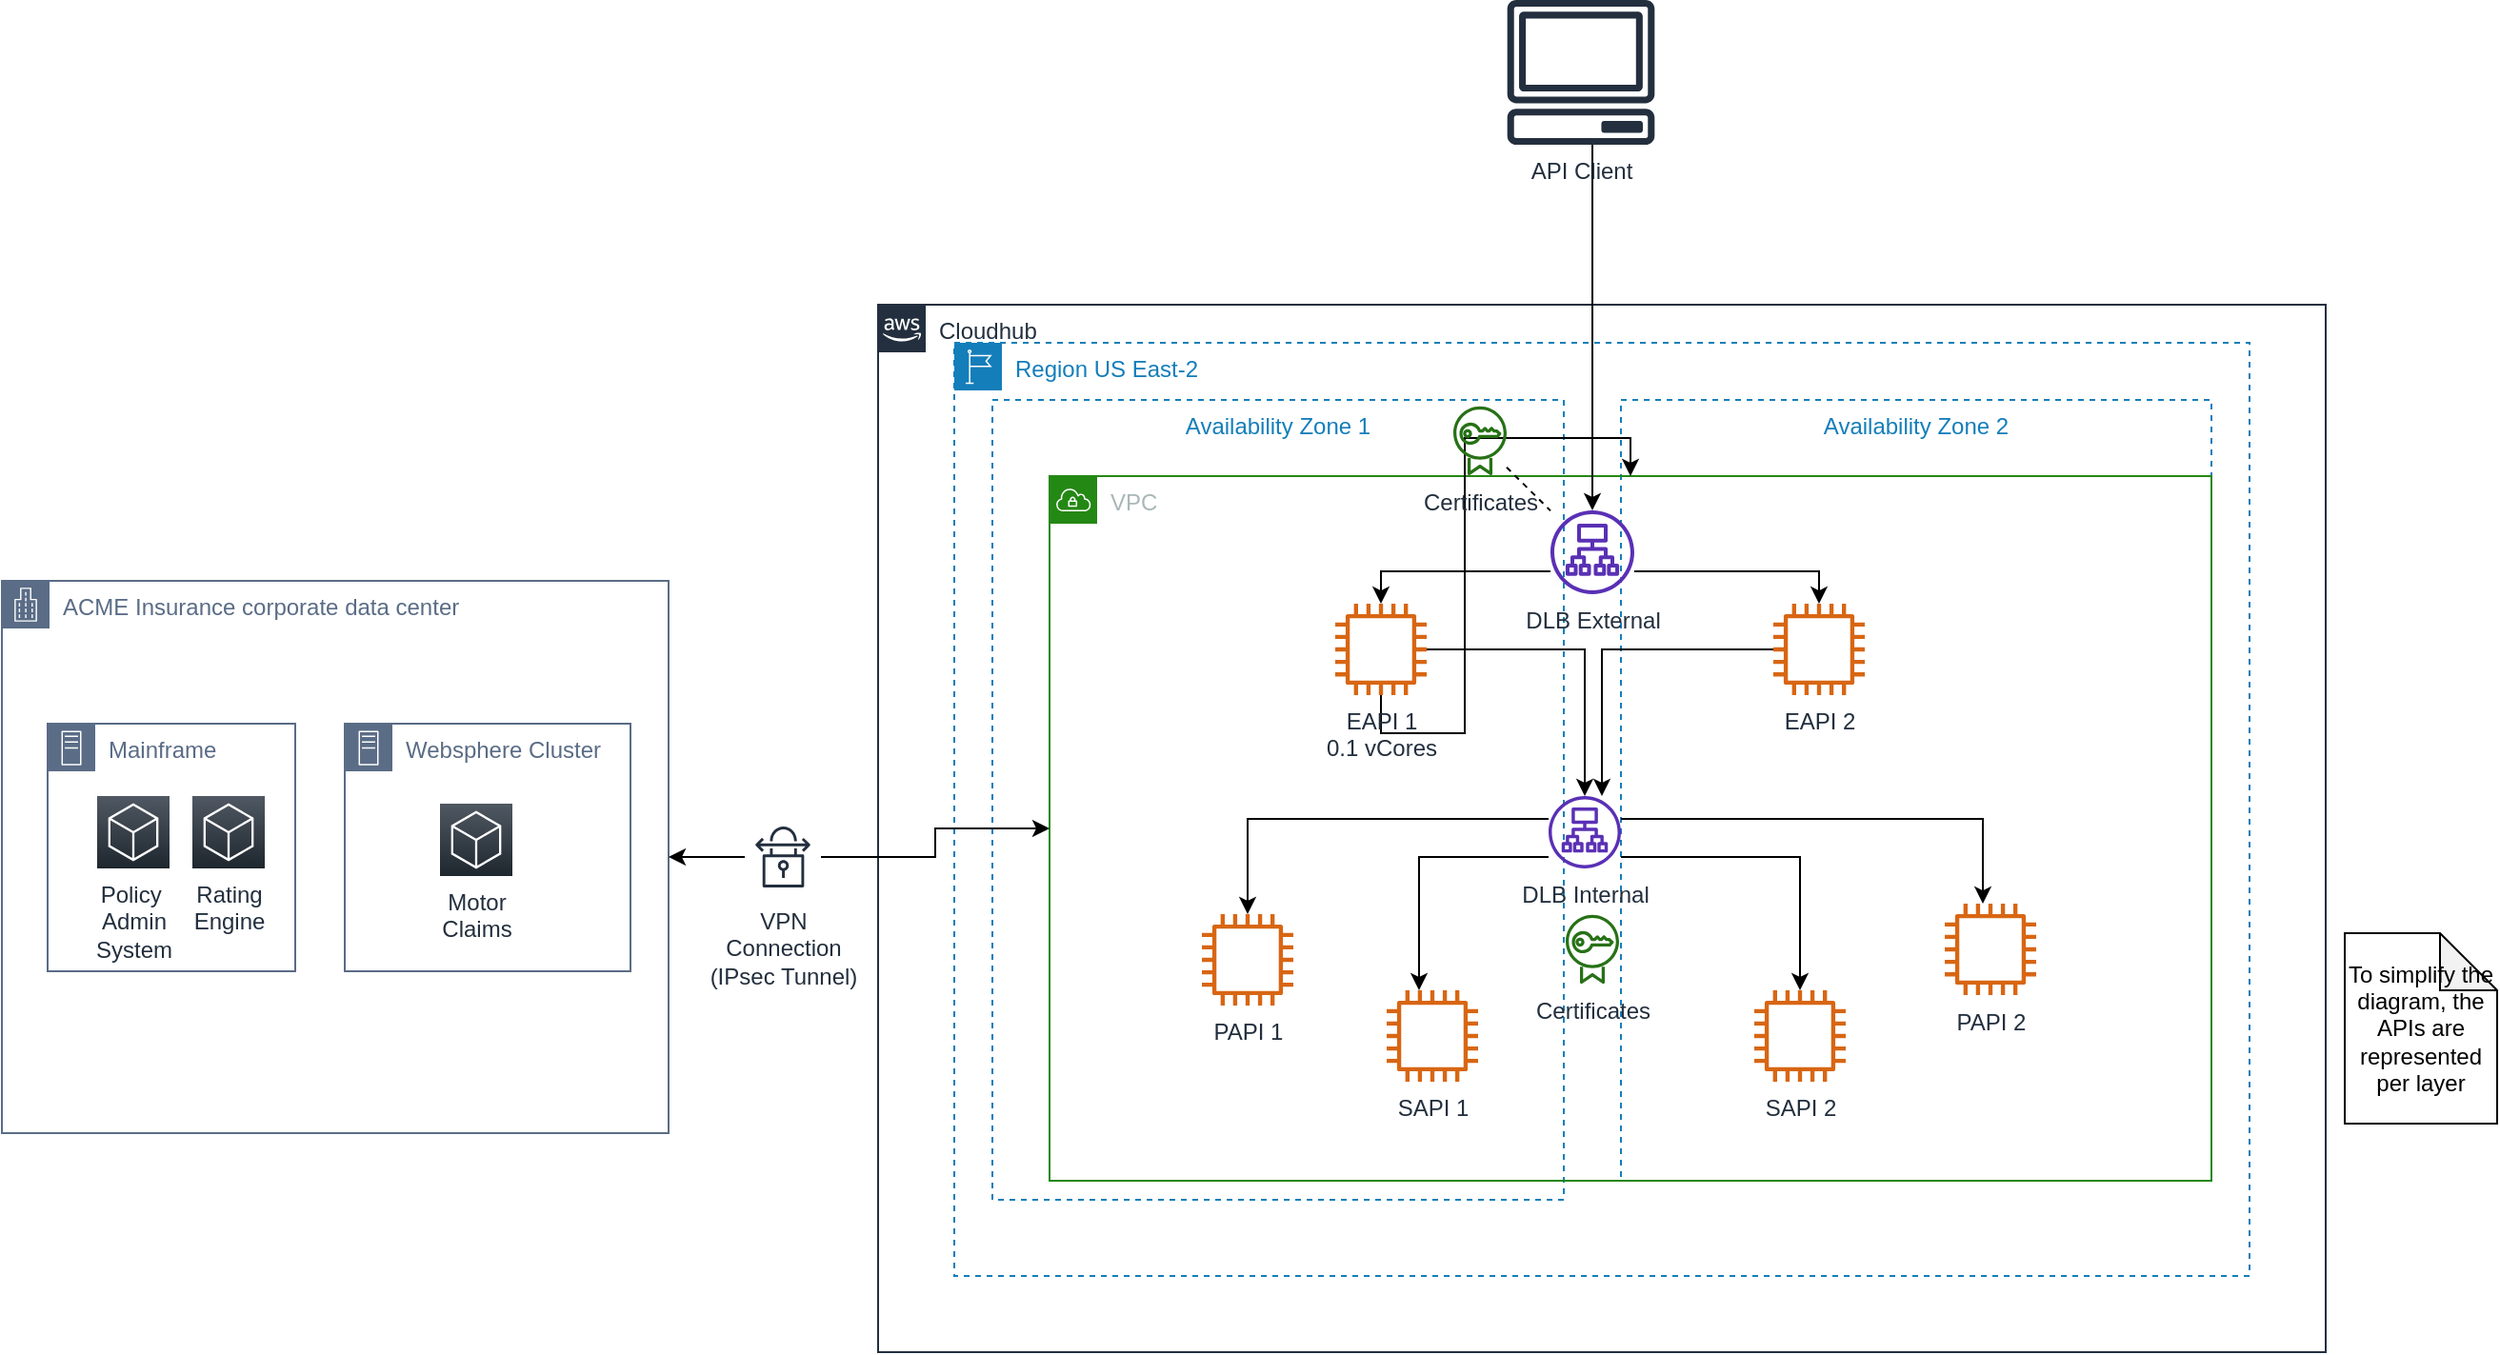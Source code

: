 <mxfile version="20.4.0" type="device"><diagram id="Ht1M8jgEwFfnCIfOTk4-" name="Page-1"><mxGraphModel dx="2595" dy="1653" grid="1" gridSize="10" guides="1" tooltips="1" connect="1" arrows="1" fold="1" page="1" pageScale="1" pageWidth="1169" pageHeight="827" math="0" shadow="0"><root><mxCell id="0"/><mxCell id="1" parent="0"/><mxCell id="6PRPsfKxu0D3kxoOwNQh-1" value="Cloudhub" style="points=[[0,0],[0.25,0],[0.5,0],[0.75,0],[1,0],[1,0.25],[1,0.5],[1,0.75],[1,1],[0.75,1],[0.5,1],[0.25,1],[0,1],[0,0.75],[0,0.5],[0,0.25]];outlineConnect=0;gradientColor=none;html=1;whiteSpace=wrap;fontSize=12;fontStyle=0;shape=mxgraph.aws4.group;grIcon=mxgraph.aws4.group_aws_cloud_alt;strokeColor=#232F3E;fillColor=none;verticalAlign=top;align=left;spacingLeft=30;fontColor=#232F3E;dashed=0;" parent="1" vertex="1"><mxGeometry x="270" y="-20" width="760" height="550" as="geometry"/></mxCell><mxCell id="6PRPsfKxu0D3kxoOwNQh-2" value="Region US East-2" style="points=[[0,0],[0.25,0],[0.5,0],[0.75,0],[1,0],[1,0.25],[1,0.5],[1,0.75],[1,1],[0.75,1],[0.5,1],[0.25,1],[0,1],[0,0.75],[0,0.5],[0,0.25]];outlineConnect=0;gradientColor=none;html=1;whiteSpace=wrap;fontSize=12;fontStyle=0;shape=mxgraph.aws4.group;grIcon=mxgraph.aws4.group_region;strokeColor=#147EBA;fillColor=none;verticalAlign=top;align=left;spacingLeft=30;fontColor=#147EBA;dashed=1;" parent="1" vertex="1"><mxGeometry x="310" width="680" height="490" as="geometry"/></mxCell><mxCell id="6PRPsfKxu0D3kxoOwNQh-3" value="Availability Zone 1" style="fillColor=none;strokeColor=#147EBA;dashed=1;verticalAlign=top;fontStyle=0;fontColor=#147EBA;" parent="1" vertex="1"><mxGeometry x="330" y="30" width="300" height="420" as="geometry"/></mxCell><mxCell id="6PRPsfKxu0D3kxoOwNQh-4" value="Availability Zone 2" style="fillColor=none;strokeColor=#147EBA;dashed=1;verticalAlign=top;fontStyle=0;fontColor=#147EBA;" parent="1" vertex="1"><mxGeometry x="660" y="30" width="310" height="410" as="geometry"/></mxCell><mxCell id="6PRPsfKxu0D3kxoOwNQh-6" value="VPC" style="points=[[0,0],[0.25,0],[0.5,0],[0.75,0],[1,0],[1,0.25],[1,0.5],[1,0.75],[1,1],[0.75,1],[0.5,1],[0.25,1],[0,1],[0,0.75],[0,0.5],[0,0.25]];outlineConnect=0;gradientColor=none;html=1;whiteSpace=wrap;fontSize=12;fontStyle=0;shape=mxgraph.aws4.group;grIcon=mxgraph.aws4.group_vpc;strokeColor=#248814;fillColor=none;verticalAlign=top;align=left;spacingLeft=30;fontColor=#AAB7B8;dashed=0;" parent="1" vertex="1"><mxGeometry x="360" y="70" width="610" height="370" as="geometry"/></mxCell><mxCell id="6PRPsfKxu0D3kxoOwNQh-36" style="edgeStyle=orthogonalEdgeStyle;rounded=0;orthogonalLoop=1;jettySize=auto;html=1;" parent="1" source="6PRPsfKxu0D3kxoOwNQh-7" target="6PRPsfKxu0D3kxoOwNQh-20" edge="1"><mxGeometry relative="1" as="geometry"/></mxCell><mxCell id="rnMS7NWH9kjQRsk5Inmi-1" style="edgeStyle=orthogonalEdgeStyle;rounded=0;orthogonalLoop=1;jettySize=auto;html=1;" parent="1" source="6PRPsfKxu0D3kxoOwNQh-7" target="6PRPsfKxu0D3kxoOwNQh-6" edge="1"><mxGeometry relative="1" as="geometry"/></mxCell><mxCell id="6PRPsfKxu0D3kxoOwNQh-7" value="EAPI 1&lt;br&gt;0.1 vCores" style="outlineConnect=0;fontColor=#232F3E;gradientColor=none;fillColor=#D86613;strokeColor=none;dashed=0;verticalLabelPosition=bottom;verticalAlign=top;align=center;html=1;fontSize=12;fontStyle=0;aspect=fixed;pointerEvents=1;shape=mxgraph.aws4.instance2;" parent="1" vertex="1"><mxGeometry x="510" y="137.01" width="48" height="48" as="geometry"/></mxCell><mxCell id="6PRPsfKxu0D3kxoOwNQh-8" value="PAPI 1" style="outlineConnect=0;fontColor=#232F3E;gradientColor=none;fillColor=#D86613;strokeColor=none;dashed=0;verticalLabelPosition=bottom;verticalAlign=top;align=center;html=1;fontSize=12;fontStyle=0;aspect=fixed;pointerEvents=1;shape=mxgraph.aws4.instance2;" parent="1" vertex="1"><mxGeometry x="440" y="300" width="48" height="48" as="geometry"/></mxCell><mxCell id="6PRPsfKxu0D3kxoOwNQh-12" value="SAPI 1" style="outlineConnect=0;fontColor=#232F3E;gradientColor=none;fillColor=#D86613;strokeColor=none;dashed=0;verticalLabelPosition=bottom;verticalAlign=top;align=center;html=1;fontSize=12;fontStyle=0;aspect=fixed;pointerEvents=1;shape=mxgraph.aws4.instance2;" parent="1" vertex="1"><mxGeometry x="537" y="340" width="48" height="48" as="geometry"/></mxCell><mxCell id="6PRPsfKxu0D3kxoOwNQh-35" style="edgeStyle=orthogonalEdgeStyle;rounded=0;orthogonalLoop=1;jettySize=auto;html=1;" parent="1" source="6PRPsfKxu0D3kxoOwNQh-13" target="6PRPsfKxu0D3kxoOwNQh-20" edge="1"><mxGeometry relative="1" as="geometry"><Array as="points"><mxPoint x="650" y="161"/></Array></mxGeometry></mxCell><mxCell id="6PRPsfKxu0D3kxoOwNQh-13" value="EAPI 2" style="outlineConnect=0;fontColor=#232F3E;gradientColor=none;fillColor=#D86613;strokeColor=none;dashed=0;verticalLabelPosition=bottom;verticalAlign=top;align=center;html=1;fontSize=12;fontStyle=0;aspect=fixed;pointerEvents=1;shape=mxgraph.aws4.instance2;" parent="1" vertex="1"><mxGeometry x="740" y="137.01" width="48" height="48" as="geometry"/></mxCell><mxCell id="6PRPsfKxu0D3kxoOwNQh-14" value="PAPI 2" style="outlineConnect=0;fontColor=#232F3E;gradientColor=none;fillColor=#D86613;strokeColor=none;dashed=0;verticalLabelPosition=bottom;verticalAlign=top;align=center;html=1;fontSize=12;fontStyle=0;aspect=fixed;pointerEvents=1;shape=mxgraph.aws4.instance2;" parent="1" vertex="1"><mxGeometry x="830" y="294.51" width="48" height="48" as="geometry"/></mxCell><mxCell id="6PRPsfKxu0D3kxoOwNQh-15" value="SAPI 2" style="outlineConnect=0;fontColor=#232F3E;gradientColor=none;fillColor=#D86613;strokeColor=none;dashed=0;verticalLabelPosition=bottom;verticalAlign=top;align=center;html=1;fontSize=12;fontStyle=0;aspect=fixed;pointerEvents=1;shape=mxgraph.aws4.instance2;" parent="1" vertex="1"><mxGeometry x="730" y="340" width="48" height="48" as="geometry"/></mxCell><mxCell id="6PRPsfKxu0D3kxoOwNQh-17" style="edgeStyle=orthogonalEdgeStyle;rounded=0;orthogonalLoop=1;jettySize=auto;html=1;" parent="1" source="6PRPsfKxu0D3kxoOwNQh-16" target="6PRPsfKxu0D3kxoOwNQh-7" edge="1"><mxGeometry relative="1" as="geometry"><Array as="points"><mxPoint x="534" y="120"/></Array></mxGeometry></mxCell><mxCell id="mBddydIvESWA4bjLttMu-1" value="" style="edgeStyle=orthogonalEdgeStyle;rounded=0;orthogonalLoop=1;jettySize=auto;html=1;" parent="1" source="6PRPsfKxu0D3kxoOwNQh-16" target="6PRPsfKxu0D3kxoOwNQh-13" edge="1"><mxGeometry relative="1" as="geometry"><Array as="points"><mxPoint x="764" y="120"/></Array></mxGeometry></mxCell><mxCell id="6PRPsfKxu0D3kxoOwNQh-16" value="DLB External" style="outlineConnect=0;fontColor=#232F3E;gradientColor=none;fillColor=#5A30B5;strokeColor=none;dashed=0;verticalLabelPosition=bottom;verticalAlign=top;align=center;html=1;fontSize=12;fontStyle=0;aspect=fixed;pointerEvents=1;shape=mxgraph.aws4.application_load_balancer;" parent="1" vertex="1"><mxGeometry x="623" y="87.99" width="44" height="44" as="geometry"/></mxCell><mxCell id="6PRPsfKxu0D3kxoOwNQh-21" style="edgeStyle=orthogonalEdgeStyle;rounded=0;orthogonalLoop=1;jettySize=auto;html=1;" parent="1" source="6PRPsfKxu0D3kxoOwNQh-20" target="6PRPsfKxu0D3kxoOwNQh-8" edge="1"><mxGeometry relative="1" as="geometry"><Array as="points"><mxPoint x="464" y="250"/></Array></mxGeometry></mxCell><mxCell id="6PRPsfKxu0D3kxoOwNQh-23" style="edgeStyle=orthogonalEdgeStyle;rounded=0;orthogonalLoop=1;jettySize=auto;html=1;" parent="1" source="6PRPsfKxu0D3kxoOwNQh-20" target="6PRPsfKxu0D3kxoOwNQh-12" edge="1"><mxGeometry relative="1" as="geometry"><Array as="points"><mxPoint x="554" y="270"/></Array></mxGeometry></mxCell><mxCell id="6PRPsfKxu0D3kxoOwNQh-25" style="edgeStyle=orthogonalEdgeStyle;rounded=0;orthogonalLoop=1;jettySize=auto;html=1;" parent="1" source="6PRPsfKxu0D3kxoOwNQh-20" target="6PRPsfKxu0D3kxoOwNQh-14" edge="1"><mxGeometry relative="1" as="geometry"><Array as="points"><mxPoint x="850" y="250"/><mxPoint x="850" y="300"/><mxPoint x="854" y="300"/></Array></mxGeometry></mxCell><mxCell id="mBddydIvESWA4bjLttMu-6" style="edgeStyle=orthogonalEdgeStyle;rounded=0;orthogonalLoop=1;jettySize=auto;html=1;" parent="1" source="6PRPsfKxu0D3kxoOwNQh-20" target="6PRPsfKxu0D3kxoOwNQh-15" edge="1"><mxGeometry relative="1" as="geometry"><Array as="points"><mxPoint x="754" y="270"/></Array></mxGeometry></mxCell><mxCell id="6PRPsfKxu0D3kxoOwNQh-20" value="DLB Internal" style="outlineConnect=0;fontColor=#232F3E;gradientColor=none;fillColor=#5A30B5;strokeColor=none;dashed=0;verticalLabelPosition=bottom;verticalAlign=top;align=center;html=1;fontSize=12;fontStyle=0;aspect=fixed;pointerEvents=1;shape=mxgraph.aws4.application_load_balancer;" parent="1" vertex="1"><mxGeometry x="622" y="238" width="38" height="38" as="geometry"/></mxCell><mxCell id="6PRPsfKxu0D3kxoOwNQh-27" value="ACME Insurance corporate data center" style="points=[[0,0],[0.25,0],[0.5,0],[0.75,0],[1,0],[1,0.25],[1,0.5],[1,0.75],[1,1],[0.75,1],[0.5,1],[0.25,1],[0,1],[0,0.75],[0,0.5],[0,0.25]];outlineConnect=0;gradientColor=none;html=1;whiteSpace=wrap;fontSize=12;fontStyle=0;shape=mxgraph.aws4.group;grIcon=mxgraph.aws4.group_corporate_data_center;strokeColor=#5A6C86;fillColor=none;verticalAlign=top;align=left;spacingLeft=30;fontColor=#5A6C86;dashed=0;" parent="1" vertex="1"><mxGeometry x="-190" y="125" width="350" height="290" as="geometry"/></mxCell><mxCell id="6PRPsfKxu0D3kxoOwNQh-28" style="edgeStyle=orthogonalEdgeStyle;rounded=0;orthogonalLoop=1;jettySize=auto;html=1;exitX=0.5;exitY=1;exitDx=0;exitDy=0;" parent="1" source="6PRPsfKxu0D3kxoOwNQh-4" target="6PRPsfKxu0D3kxoOwNQh-4" edge="1"><mxGeometry relative="1" as="geometry"/></mxCell><mxCell id="6PRPsfKxu0D3kxoOwNQh-30" style="edgeStyle=orthogonalEdgeStyle;rounded=0;orthogonalLoop=1;jettySize=auto;html=1;" parent="1" source="6PRPsfKxu0D3kxoOwNQh-29" target="6PRPsfKxu0D3kxoOwNQh-27" edge="1"><mxGeometry relative="1" as="geometry"/></mxCell><mxCell id="6PRPsfKxu0D3kxoOwNQh-31" style="edgeStyle=orthogonalEdgeStyle;rounded=0;orthogonalLoop=1;jettySize=auto;html=1;" parent="1" source="6PRPsfKxu0D3kxoOwNQh-29" target="6PRPsfKxu0D3kxoOwNQh-6" edge="1"><mxGeometry relative="1" as="geometry"/></mxCell><mxCell id="6PRPsfKxu0D3kxoOwNQh-29" value="VPN&lt;br&gt;Connection &lt;br&gt;(IPsec Tunnel)" style="outlineConnect=0;fontColor=#232F3E;gradientColor=none;strokeColor=#232F3E;fillColor=#ffffff;dashed=0;verticalLabelPosition=bottom;verticalAlign=top;align=center;html=1;fontSize=12;fontStyle=0;aspect=fixed;shape=mxgraph.aws4.resourceIcon;resIcon=mxgraph.aws4.vpn_connection;" parent="1" vertex="1"><mxGeometry x="200" y="250" width="40" height="40" as="geometry"/></mxCell><mxCell id="6PRPsfKxu0D3kxoOwNQh-34" style="edgeStyle=orthogonalEdgeStyle;rounded=0;orthogonalLoop=1;jettySize=auto;html=1;" parent="1" source="6PRPsfKxu0D3kxoOwNQh-33" target="6PRPsfKxu0D3kxoOwNQh-16" edge="1"><mxGeometry relative="1" as="geometry"><Array as="points"><mxPoint x="645" y="-20"/><mxPoint x="645" y="-20"/></Array></mxGeometry></mxCell><mxCell id="6PRPsfKxu0D3kxoOwNQh-33" value="API Client" style="outlineConnect=0;fontColor=#232F3E;gradientColor=none;fillColor=#232F3E;strokeColor=none;dashed=0;verticalLabelPosition=bottom;verticalAlign=top;align=center;html=1;fontSize=12;fontStyle=0;aspect=fixed;pointerEvents=1;shape=mxgraph.aws4.client;" parent="1" vertex="1"><mxGeometry x="600" y="-180" width="78" height="76" as="geometry"/></mxCell><mxCell id="6PRPsfKxu0D3kxoOwNQh-38" value="Certificates" style="outlineConnect=0;fontColor=#232F3E;gradientColor=none;fillColor=#277116;strokeColor=none;dashed=0;verticalLabelPosition=bottom;verticalAlign=top;align=center;html=1;fontSize=12;fontStyle=0;aspect=fixed;pointerEvents=1;shape=mxgraph.aws4.certificate_manager;" parent="1" vertex="1"><mxGeometry x="572" y="32.99" width="28" height="37.01" as="geometry"/></mxCell><mxCell id="6PRPsfKxu0D3kxoOwNQh-40" value="Mainframe" style="points=[[0,0],[0.25,0],[0.5,0],[0.75,0],[1,0],[1,0.25],[1,0.5],[1,0.75],[1,1],[0.75,1],[0.5,1],[0.25,1],[0,1],[0,0.75],[0,0.5],[0,0.25]];outlineConnect=0;gradientColor=none;html=1;whiteSpace=wrap;fontSize=12;fontStyle=0;shape=mxgraph.aws4.group;grIcon=mxgraph.aws4.group_on_premise;strokeColor=#5A6C86;fillColor=none;verticalAlign=top;align=left;spacingLeft=30;fontColor=#5A6C86;dashed=0;" parent="1" vertex="1"><mxGeometry x="-166" y="200" width="130" height="130" as="geometry"/></mxCell><mxCell id="6PRPsfKxu0D3kxoOwNQh-41" value="Policy&amp;nbsp;&lt;br&gt;Admin&lt;br&gt;System" style="points=[[0,0,0],[0.25,0,0],[0.5,0,0],[0.75,0,0],[1,0,0],[0,1,0],[0.25,1,0],[0.5,1,0],[0.75,1,0],[1,1,0],[0,0.25,0],[0,0.5,0],[0,0.75,0],[1,0.25,0],[1,0.5,0],[1,0.75,0]];gradientDirection=north;outlineConnect=0;fontColor=#232F3E;gradientColor=#505863;fillColor=#1E262E;strokeColor=#ffffff;dashed=0;verticalLabelPosition=bottom;verticalAlign=top;align=center;html=1;fontSize=12;fontStyle=0;aspect=fixed;shape=mxgraph.aws4.resourceIcon;resIcon=mxgraph.aws4.general;" parent="1" vertex="1"><mxGeometry x="-140" y="238" width="38" height="38" as="geometry"/></mxCell><mxCell id="6PRPsfKxu0D3kxoOwNQh-42" value="Rating&lt;br&gt;Engine" style="points=[[0,0,0],[0.25,0,0],[0.5,0,0],[0.75,0,0],[1,0,0],[0,1,0],[0.25,1,0],[0.5,1,0],[0.75,1,0],[1,1,0],[0,0.25,0],[0,0.5,0],[0,0.75,0],[1,0.25,0],[1,0.5,0],[1,0.75,0]];gradientDirection=north;outlineConnect=0;fontColor=#232F3E;gradientColor=#505863;fillColor=#1E262E;strokeColor=#ffffff;dashed=0;verticalLabelPosition=bottom;verticalAlign=top;align=center;html=1;fontSize=12;fontStyle=0;aspect=fixed;shape=mxgraph.aws4.resourceIcon;resIcon=mxgraph.aws4.general;" parent="1" vertex="1"><mxGeometry x="-90" y="238" width="38" height="38" as="geometry"/></mxCell><mxCell id="6PRPsfKxu0D3kxoOwNQh-43" value="Websphere Cluster" style="points=[[0,0],[0.25,0],[0.5,0],[0.75,0],[1,0],[1,0.25],[1,0.5],[1,0.75],[1,1],[0.75,1],[0.5,1],[0.25,1],[0,1],[0,0.75],[0,0.5],[0,0.25]];outlineConnect=0;gradientColor=none;html=1;whiteSpace=wrap;fontSize=12;fontStyle=0;shape=mxgraph.aws4.group;grIcon=mxgraph.aws4.group_on_premise;strokeColor=#5A6C86;fillColor=none;verticalAlign=top;align=left;spacingLeft=30;fontColor=#5A6C86;dashed=0;" parent="1" vertex="1"><mxGeometry x="-10" y="200" width="150" height="130" as="geometry"/></mxCell><mxCell id="6PRPsfKxu0D3kxoOwNQh-44" value="Motor&lt;br&gt;Claims" style="points=[[0,0,0],[0.25,0,0],[0.5,0,0],[0.75,0,0],[1,0,0],[0,1,0],[0.25,1,0],[0.5,1,0],[0.75,1,0],[1,1,0],[0,0.25,0],[0,0.5,0],[0,0.75,0],[1,0.25,0],[1,0.5,0],[1,0.75,0]];gradientDirection=north;outlineConnect=0;fontColor=#232F3E;gradientColor=#505863;fillColor=#1E262E;strokeColor=#ffffff;dashed=0;verticalLabelPosition=bottom;verticalAlign=top;align=center;html=1;fontSize=12;fontStyle=0;aspect=fixed;shape=mxgraph.aws4.resourceIcon;resIcon=mxgraph.aws4.general;" parent="1" vertex="1"><mxGeometry x="40" y="242" width="38" height="38" as="geometry"/></mxCell><mxCell id="mBddydIvESWA4bjLttMu-5" value="" style="endArrow=none;dashed=1;html=1;rounded=0;" parent="1" source="6PRPsfKxu0D3kxoOwNQh-38" target="6PRPsfKxu0D3kxoOwNQh-16" edge="1"><mxGeometry width="50" height="50" relative="1" as="geometry"><mxPoint x="570" y="60" as="sourcePoint"/><mxPoint x="620" y="10" as="targetPoint"/></mxGeometry></mxCell><mxCell id="mBddydIvESWA4bjLttMu-8" value="To simplify the diagram, the APIs are represented per layer" style="shape=note;whiteSpace=wrap;html=1;backgroundOutline=1;darkOpacity=0.05;" parent="1" vertex="1"><mxGeometry x="1040" y="310" width="80" height="100" as="geometry"/></mxCell><mxCell id="5kUEWESoUvORhuqfXfom-3" value="Certificates" style="outlineConnect=0;fontColor=#232F3E;gradientColor=none;fillColor=#277116;strokeColor=none;dashed=0;verticalLabelPosition=bottom;verticalAlign=top;align=center;html=1;fontSize=12;fontStyle=0;aspect=fixed;pointerEvents=1;shape=mxgraph.aws4.certificate_manager;" parent="1" vertex="1"><mxGeometry x="631" y="300" width="28" height="37.01" as="geometry"/></mxCell></root></mxGraphModel></diagram></mxfile>
